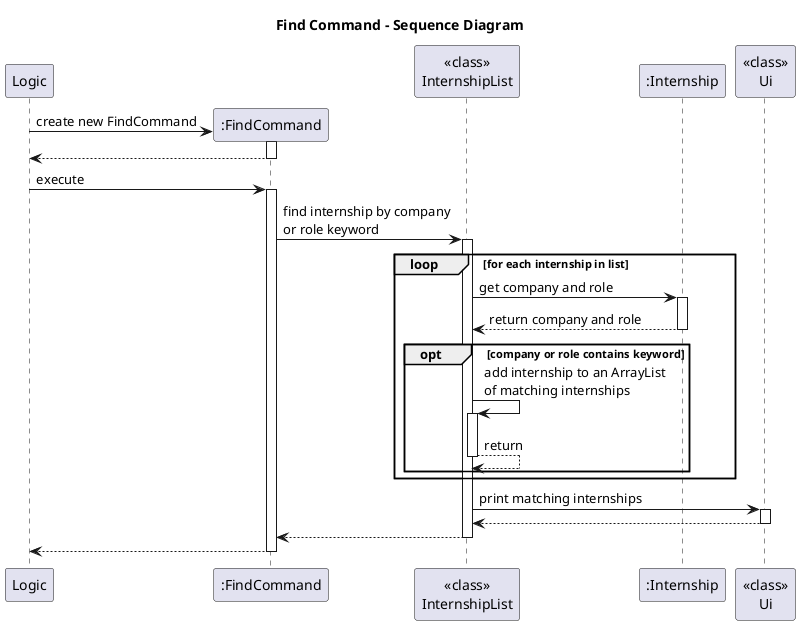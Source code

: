 @startuml
title Find Command - Sequence Diagram

participant Logic
participant ":FindCommand" as FC
participant "<<class>>\nInternshipList" as IL
participant ":Internship" as IN
participant "<<class>>\nUi" as Ui

Logic -> FC**: create new FindCommand
activate FC
return

Logic -> FC: execute
activate FC

FC -> IL: find internship by company\nor role keyword
activate IL

loop for each internship in list
    IL -> IN: get company and role
    activate IN
    IN --> IL: return company and role
    deactivate IN
    opt company or role contains keyword
        IL -> IL: add internship to an ArrayList\nof matching internships
        activate IL
        IL --> IL: return
        deactivate IL
    end
end

IL -> Ui: print matching internships
activate Ui
Ui --> IL
deactivate Ui

IL --> FC
deactivate IL

FC --> Logic
deactivate FC

@enduml
